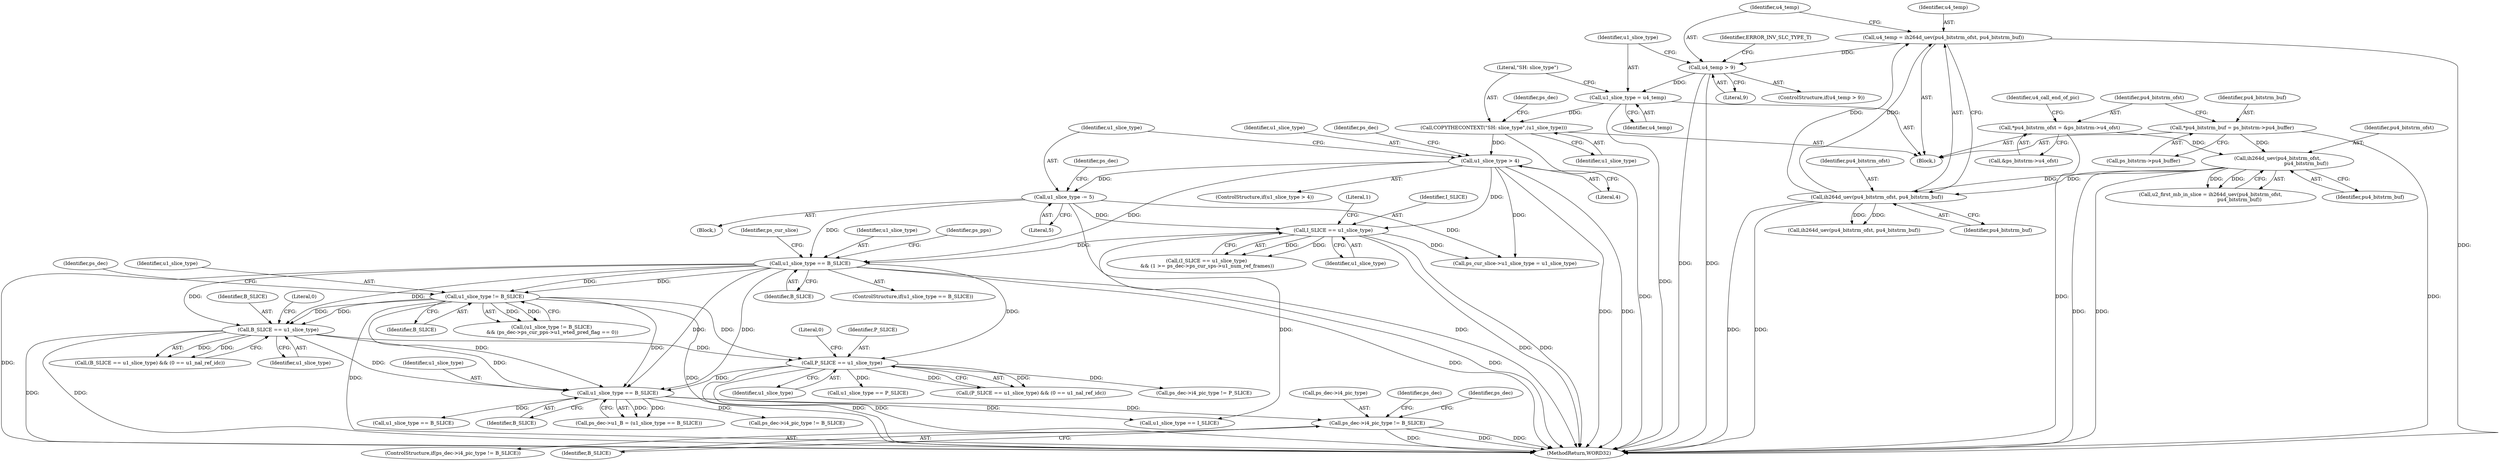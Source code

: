 digraph "0_Android_a78887bcffbc2995cf9ed72e0697acf560875e9e_2@pointer" {
"1002447" [label="(Call,ps_dec->i4_pic_type != B_SLICE)"];
"1002252" [label="(Call,u1_slice_type == B_SLICE)"];
"1001794" [label="(Call,B_SLICE == u1_slice_type)"];
"1001495" [label="(Call,u1_slice_type == B_SLICE)"];
"1000308" [label="(Call,u1_slice_type -= 5)"];
"1000304" [label="(Call,u1_slice_type > 4)"];
"1000295" [label="(Call,COPYTHECONTEXT(\"SH: slice_type\",(u1_slice_type)))"];
"1000292" [label="(Call,u1_slice_type = u4_temp)"];
"1000287" [label="(Call,u4_temp > 9)"];
"1000281" [label="(Call,u4_temp = ih264d_uev(pu4_bitstrm_ofst, pu4_bitstrm_buf))"];
"1000283" [label="(Call,ih264d_uev(pu4_bitstrm_ofst, pu4_bitstrm_buf))"];
"1000237" [label="(Call,ih264d_uev(pu4_bitstrm_ofst,\n                                     pu4_bitstrm_buf))"];
"1000209" [label="(Call,*pu4_bitstrm_ofst = &ps_bitstrm->u4_ofst)"];
"1000203" [label="(Call,*pu4_bitstrm_buf = ps_bitstrm->pu4_buffer)"];
"1000353" [label="(Call,I_SLICE == u1_slice_type)"];
"1001718" [label="(Call,u1_slice_type != B_SLICE)"];
"1001809" [label="(Call,P_SLICE == u1_slice_type)"];
"1002448" [label="(Call,ps_dec->i4_pic_type)"];
"1000353" [label="(Call,I_SLICE == u1_slice_type)"];
"1000306" [label="(Literal,4)"];
"1000424" [label="(Call,ih264d_uev(pu4_bitstrm_ofst, pu4_bitstrm_buf))"];
"1001724" [label="(Identifier,ps_dec)"];
"1001808" [label="(Call,(P_SLICE == u1_slice_type) && (0 == u1_nal_ref_idc))"];
"1000322" [label="(Identifier,ps_dec)"];
"1000291" [label="(Identifier,ERROR_INV_SLC_TYPE_T)"];
"1002390" [label="(Call,u1_slice_type == I_SLICE)"];
"1002446" [label="(ControlStructure,if(ps_dec->i4_pic_type != B_SLICE))"];
"1000297" [label="(Identifier,u1_slice_type)"];
"1000211" [label="(Call,&ps_bitstrm->u4_ofst)"];
"1000310" [label="(Literal,5)"];
"1002248" [label="(Call,ps_dec->u1_B = (u1_slice_type == B_SLICE))"];
"1000293" [label="(Identifier,u1_slice_type)"];
"1002570" [label="(MethodReturn,WORD32)"];
"1000295" [label="(Call,COPYTHECONTEXT(\"SH: slice_type\",(u1_slice_type)))"];
"1000282" [label="(Identifier,u4_temp)"];
"1001718" [label="(Call,u1_slice_type != B_SLICE)"];
"1000286" [label="(ControlStructure,if(u4_temp > 9))"];
"1001497" [label="(Identifier,B_SLICE)"];
"1000294" [label="(Identifier,u4_temp)"];
"1000300" [label="(Identifier,ps_dec)"];
"1001793" [label="(Call,(B_SLICE == u1_slice_type) && (0 == u1_nal_ref_idc))"];
"1000235" [label="(Call,u2_first_mb_in_slice = ih264d_uev(pu4_bitstrm_ofst,\n                                     pu4_bitstrm_buf))"];
"1000307" [label="(Block,)"];
"1001495" [label="(Call,u1_slice_type == B_SLICE)"];
"1000203" [label="(Call,*pu4_bitstrm_buf = ps_bitstrm->pu4_buffer)"];
"1001795" [label="(Identifier,B_SLICE)"];
"1002490" [label="(Identifier,ps_dec)"];
"1001809" [label="(Call,P_SLICE == u1_slice_type)"];
"1000357" [label="(Literal,1)"];
"1000283" [label="(Call,ih264d_uev(pu4_bitstrm_ofst, pu4_bitstrm_buf))"];
"1000288" [label="(Identifier,u4_temp)"];
"1001719" [label="(Identifier,u1_slice_type)"];
"1001813" [label="(Literal,0)"];
"1000281" [label="(Call,u4_temp = ih264d_uev(pu4_bitstrm_ofst, pu4_bitstrm_buf))"];
"1000210" [label="(Identifier,pu4_bitstrm_ofst)"];
"1000309" [label="(Identifier,u1_slice_type)"];
"1002408" [label="(Call,ps_dec->i4_pic_type != B_SLICE)"];
"1000296" [label="(Literal,\"SH: slice_type\")"];
"1001796" [label="(Identifier,u1_slice_type)"];
"1001720" [label="(Identifier,B_SLICE)"];
"1000289" [label="(Literal,9)"];
"1001798" [label="(Literal,0)"];
"1001501" [label="(Identifier,ps_cur_slice)"];
"1001794" [label="(Call,B_SLICE == u1_slice_type)"];
"1002451" [label="(Identifier,B_SLICE)"];
"1001496" [label="(Identifier,u1_slice_type)"];
"1000313" [label="(Identifier,ps_dec)"];
"1000303" [label="(ControlStructure,if(u1_slice_type > 4))"];
"1000292" [label="(Call,u1_slice_type = u4_temp)"];
"1000237" [label="(Call,ih264d_uev(pu4_bitstrm_ofst,\n                                     pu4_bitstrm_buf))"];
"1000226" [label="(Identifier,u4_call_end_of_pic)"];
"1000352" [label="(Call,(I_SLICE == u1_slice_type)\n && (1 >= ps_dec->ps_cur_sps->u1_num_ref_frames))"];
"1000287" [label="(Call,u4_temp > 9)"];
"1001445" [label="(Call,ps_cur_slice->u1_slice_type = u1_slice_type)"];
"1000308" [label="(Call,u1_slice_type -= 5)"];
"1000166" [label="(Block,)"];
"1000284" [label="(Identifier,pu4_bitstrm_ofst)"];
"1000355" [label="(Identifier,u1_slice_type)"];
"1000209" [label="(Call,*pu4_bitstrm_ofst = &ps_bitstrm->u4_ofst)"];
"1000354" [label="(Identifier,I_SLICE)"];
"1002454" [label="(Identifier,ps_dec)"];
"1000304" [label="(Call,u1_slice_type > 4)"];
"1002447" [label="(Call,ps_dec->i4_pic_type != B_SLICE)"];
"1001547" [label="(Identifier,ps_pps)"];
"1002252" [label="(Call,u1_slice_type == B_SLICE)"];
"1000285" [label="(Identifier,pu4_bitstrm_buf)"];
"1000238" [label="(Identifier,pu4_bitstrm_ofst)"];
"1000205" [label="(Call,ps_bitstrm->pu4_buffer)"];
"1000204" [label="(Identifier,pu4_bitstrm_buf)"];
"1001494" [label="(ControlStructure,if(u1_slice_type == B_SLICE))"];
"1002413" [label="(Call,ps_dec->i4_pic_type != P_SLICE)"];
"1000239" [label="(Identifier,pu4_bitstrm_buf)"];
"1001811" [label="(Identifier,u1_slice_type)"];
"1002425" [label="(Call,u1_slice_type == P_SLICE)"];
"1001717" [label="(Call,(u1_slice_type != B_SLICE)\n && (ps_dec->ps_cur_pps->u1_wted_pred_flag == 0))"];
"1002253" [label="(Identifier,u1_slice_type)"];
"1000305" [label="(Identifier,u1_slice_type)"];
"1002459" [label="(Call,u1_slice_type == B_SLICE)"];
"1001810" [label="(Identifier,P_SLICE)"];
"1002254" [label="(Identifier,B_SLICE)"];
"1002447" -> "1002446"  [label="AST: "];
"1002447" -> "1002451"  [label="CFG: "];
"1002448" -> "1002447"  [label="AST: "];
"1002451" -> "1002447"  [label="AST: "];
"1002454" -> "1002447"  [label="CFG: "];
"1002490" -> "1002447"  [label="CFG: "];
"1002447" -> "1002570"  [label="DDG: "];
"1002447" -> "1002570"  [label="DDG: "];
"1002447" -> "1002570"  [label="DDG: "];
"1002252" -> "1002447"  [label="DDG: "];
"1002252" -> "1002248"  [label="AST: "];
"1002252" -> "1002254"  [label="CFG: "];
"1002253" -> "1002252"  [label="AST: "];
"1002254" -> "1002252"  [label="AST: "];
"1002248" -> "1002252"  [label="CFG: "];
"1002252" -> "1002248"  [label="DDG: "];
"1002252" -> "1002248"  [label="DDG: "];
"1001794" -> "1002252"  [label="DDG: "];
"1001794" -> "1002252"  [label="DDG: "];
"1001718" -> "1002252"  [label="DDG: "];
"1001718" -> "1002252"  [label="DDG: "];
"1001495" -> "1002252"  [label="DDG: "];
"1001495" -> "1002252"  [label="DDG: "];
"1001809" -> "1002252"  [label="DDG: "];
"1002252" -> "1002390"  [label="DDG: "];
"1002252" -> "1002408"  [label="DDG: "];
"1002252" -> "1002459"  [label="DDG: "];
"1001794" -> "1001793"  [label="AST: "];
"1001794" -> "1001796"  [label="CFG: "];
"1001795" -> "1001794"  [label="AST: "];
"1001796" -> "1001794"  [label="AST: "];
"1001798" -> "1001794"  [label="CFG: "];
"1001793" -> "1001794"  [label="CFG: "];
"1001794" -> "1002570"  [label="DDG: "];
"1001794" -> "1002570"  [label="DDG: "];
"1001794" -> "1001793"  [label="DDG: "];
"1001794" -> "1001793"  [label="DDG: "];
"1001495" -> "1001794"  [label="DDG: "];
"1001495" -> "1001794"  [label="DDG: "];
"1001718" -> "1001794"  [label="DDG: "];
"1001718" -> "1001794"  [label="DDG: "];
"1001794" -> "1001809"  [label="DDG: "];
"1001495" -> "1001494"  [label="AST: "];
"1001495" -> "1001497"  [label="CFG: "];
"1001496" -> "1001495"  [label="AST: "];
"1001497" -> "1001495"  [label="AST: "];
"1001501" -> "1001495"  [label="CFG: "];
"1001547" -> "1001495"  [label="CFG: "];
"1001495" -> "1002570"  [label="DDG: "];
"1001495" -> "1002570"  [label="DDG: "];
"1001495" -> "1002570"  [label="DDG: "];
"1000308" -> "1001495"  [label="DDG: "];
"1000304" -> "1001495"  [label="DDG: "];
"1000353" -> "1001495"  [label="DDG: "];
"1001495" -> "1001718"  [label="DDG: "];
"1001495" -> "1001718"  [label="DDG: "];
"1001495" -> "1001809"  [label="DDG: "];
"1000308" -> "1000307"  [label="AST: "];
"1000308" -> "1000310"  [label="CFG: "];
"1000309" -> "1000308"  [label="AST: "];
"1000310" -> "1000308"  [label="AST: "];
"1000313" -> "1000308"  [label="CFG: "];
"1000308" -> "1002570"  [label="DDG: "];
"1000304" -> "1000308"  [label="DDG: "];
"1000308" -> "1000353"  [label="DDG: "];
"1000308" -> "1001445"  [label="DDG: "];
"1000304" -> "1000303"  [label="AST: "];
"1000304" -> "1000306"  [label="CFG: "];
"1000305" -> "1000304"  [label="AST: "];
"1000306" -> "1000304"  [label="AST: "];
"1000309" -> "1000304"  [label="CFG: "];
"1000322" -> "1000304"  [label="CFG: "];
"1000304" -> "1002570"  [label="DDG: "];
"1000304" -> "1002570"  [label="DDG: "];
"1000295" -> "1000304"  [label="DDG: "];
"1000304" -> "1000353"  [label="DDG: "];
"1000304" -> "1001445"  [label="DDG: "];
"1000295" -> "1000166"  [label="AST: "];
"1000295" -> "1000297"  [label="CFG: "];
"1000296" -> "1000295"  [label="AST: "];
"1000297" -> "1000295"  [label="AST: "];
"1000300" -> "1000295"  [label="CFG: "];
"1000295" -> "1002570"  [label="DDG: "];
"1000292" -> "1000295"  [label="DDG: "];
"1000292" -> "1000166"  [label="AST: "];
"1000292" -> "1000294"  [label="CFG: "];
"1000293" -> "1000292"  [label="AST: "];
"1000294" -> "1000292"  [label="AST: "];
"1000296" -> "1000292"  [label="CFG: "];
"1000292" -> "1002570"  [label="DDG: "];
"1000287" -> "1000292"  [label="DDG: "];
"1000287" -> "1000286"  [label="AST: "];
"1000287" -> "1000289"  [label="CFG: "];
"1000288" -> "1000287"  [label="AST: "];
"1000289" -> "1000287"  [label="AST: "];
"1000291" -> "1000287"  [label="CFG: "];
"1000293" -> "1000287"  [label="CFG: "];
"1000287" -> "1002570"  [label="DDG: "];
"1000287" -> "1002570"  [label="DDG: "];
"1000281" -> "1000287"  [label="DDG: "];
"1000281" -> "1000166"  [label="AST: "];
"1000281" -> "1000283"  [label="CFG: "];
"1000282" -> "1000281"  [label="AST: "];
"1000283" -> "1000281"  [label="AST: "];
"1000288" -> "1000281"  [label="CFG: "];
"1000281" -> "1002570"  [label="DDG: "];
"1000283" -> "1000281"  [label="DDG: "];
"1000283" -> "1000281"  [label="DDG: "];
"1000283" -> "1000285"  [label="CFG: "];
"1000284" -> "1000283"  [label="AST: "];
"1000285" -> "1000283"  [label="AST: "];
"1000283" -> "1002570"  [label="DDG: "];
"1000283" -> "1002570"  [label="DDG: "];
"1000237" -> "1000283"  [label="DDG: "];
"1000237" -> "1000283"  [label="DDG: "];
"1000283" -> "1000424"  [label="DDG: "];
"1000283" -> "1000424"  [label="DDG: "];
"1000237" -> "1000235"  [label="AST: "];
"1000237" -> "1000239"  [label="CFG: "];
"1000238" -> "1000237"  [label="AST: "];
"1000239" -> "1000237"  [label="AST: "];
"1000235" -> "1000237"  [label="CFG: "];
"1000237" -> "1002570"  [label="DDG: "];
"1000237" -> "1002570"  [label="DDG: "];
"1000237" -> "1000235"  [label="DDG: "];
"1000237" -> "1000235"  [label="DDG: "];
"1000209" -> "1000237"  [label="DDG: "];
"1000203" -> "1000237"  [label="DDG: "];
"1000209" -> "1000166"  [label="AST: "];
"1000209" -> "1000211"  [label="CFG: "];
"1000210" -> "1000209"  [label="AST: "];
"1000211" -> "1000209"  [label="AST: "];
"1000226" -> "1000209"  [label="CFG: "];
"1000209" -> "1002570"  [label="DDG: "];
"1000203" -> "1000166"  [label="AST: "];
"1000203" -> "1000205"  [label="CFG: "];
"1000204" -> "1000203"  [label="AST: "];
"1000205" -> "1000203"  [label="AST: "];
"1000210" -> "1000203"  [label="CFG: "];
"1000203" -> "1002570"  [label="DDG: "];
"1000353" -> "1000352"  [label="AST: "];
"1000353" -> "1000355"  [label="CFG: "];
"1000354" -> "1000353"  [label="AST: "];
"1000355" -> "1000353"  [label="AST: "];
"1000357" -> "1000353"  [label="CFG: "];
"1000352" -> "1000353"  [label="CFG: "];
"1000353" -> "1002570"  [label="DDG: "];
"1000353" -> "1002570"  [label="DDG: "];
"1000353" -> "1000352"  [label="DDG: "];
"1000353" -> "1000352"  [label="DDG: "];
"1000353" -> "1001445"  [label="DDG: "];
"1000353" -> "1002390"  [label="DDG: "];
"1001718" -> "1001717"  [label="AST: "];
"1001718" -> "1001720"  [label="CFG: "];
"1001719" -> "1001718"  [label="AST: "];
"1001720" -> "1001718"  [label="AST: "];
"1001724" -> "1001718"  [label="CFG: "];
"1001717" -> "1001718"  [label="CFG: "];
"1001718" -> "1002570"  [label="DDG: "];
"1001718" -> "1002570"  [label="DDG: "];
"1001718" -> "1001717"  [label="DDG: "];
"1001718" -> "1001717"  [label="DDG: "];
"1001718" -> "1001809"  [label="DDG: "];
"1001809" -> "1001808"  [label="AST: "];
"1001809" -> "1001811"  [label="CFG: "];
"1001810" -> "1001809"  [label="AST: "];
"1001811" -> "1001809"  [label="AST: "];
"1001813" -> "1001809"  [label="CFG: "];
"1001808" -> "1001809"  [label="CFG: "];
"1001809" -> "1002570"  [label="DDG: "];
"1001809" -> "1002570"  [label="DDG: "];
"1001809" -> "1001808"  [label="DDG: "];
"1001809" -> "1001808"  [label="DDG: "];
"1001809" -> "1002413"  [label="DDG: "];
"1001809" -> "1002425"  [label="DDG: "];
}
